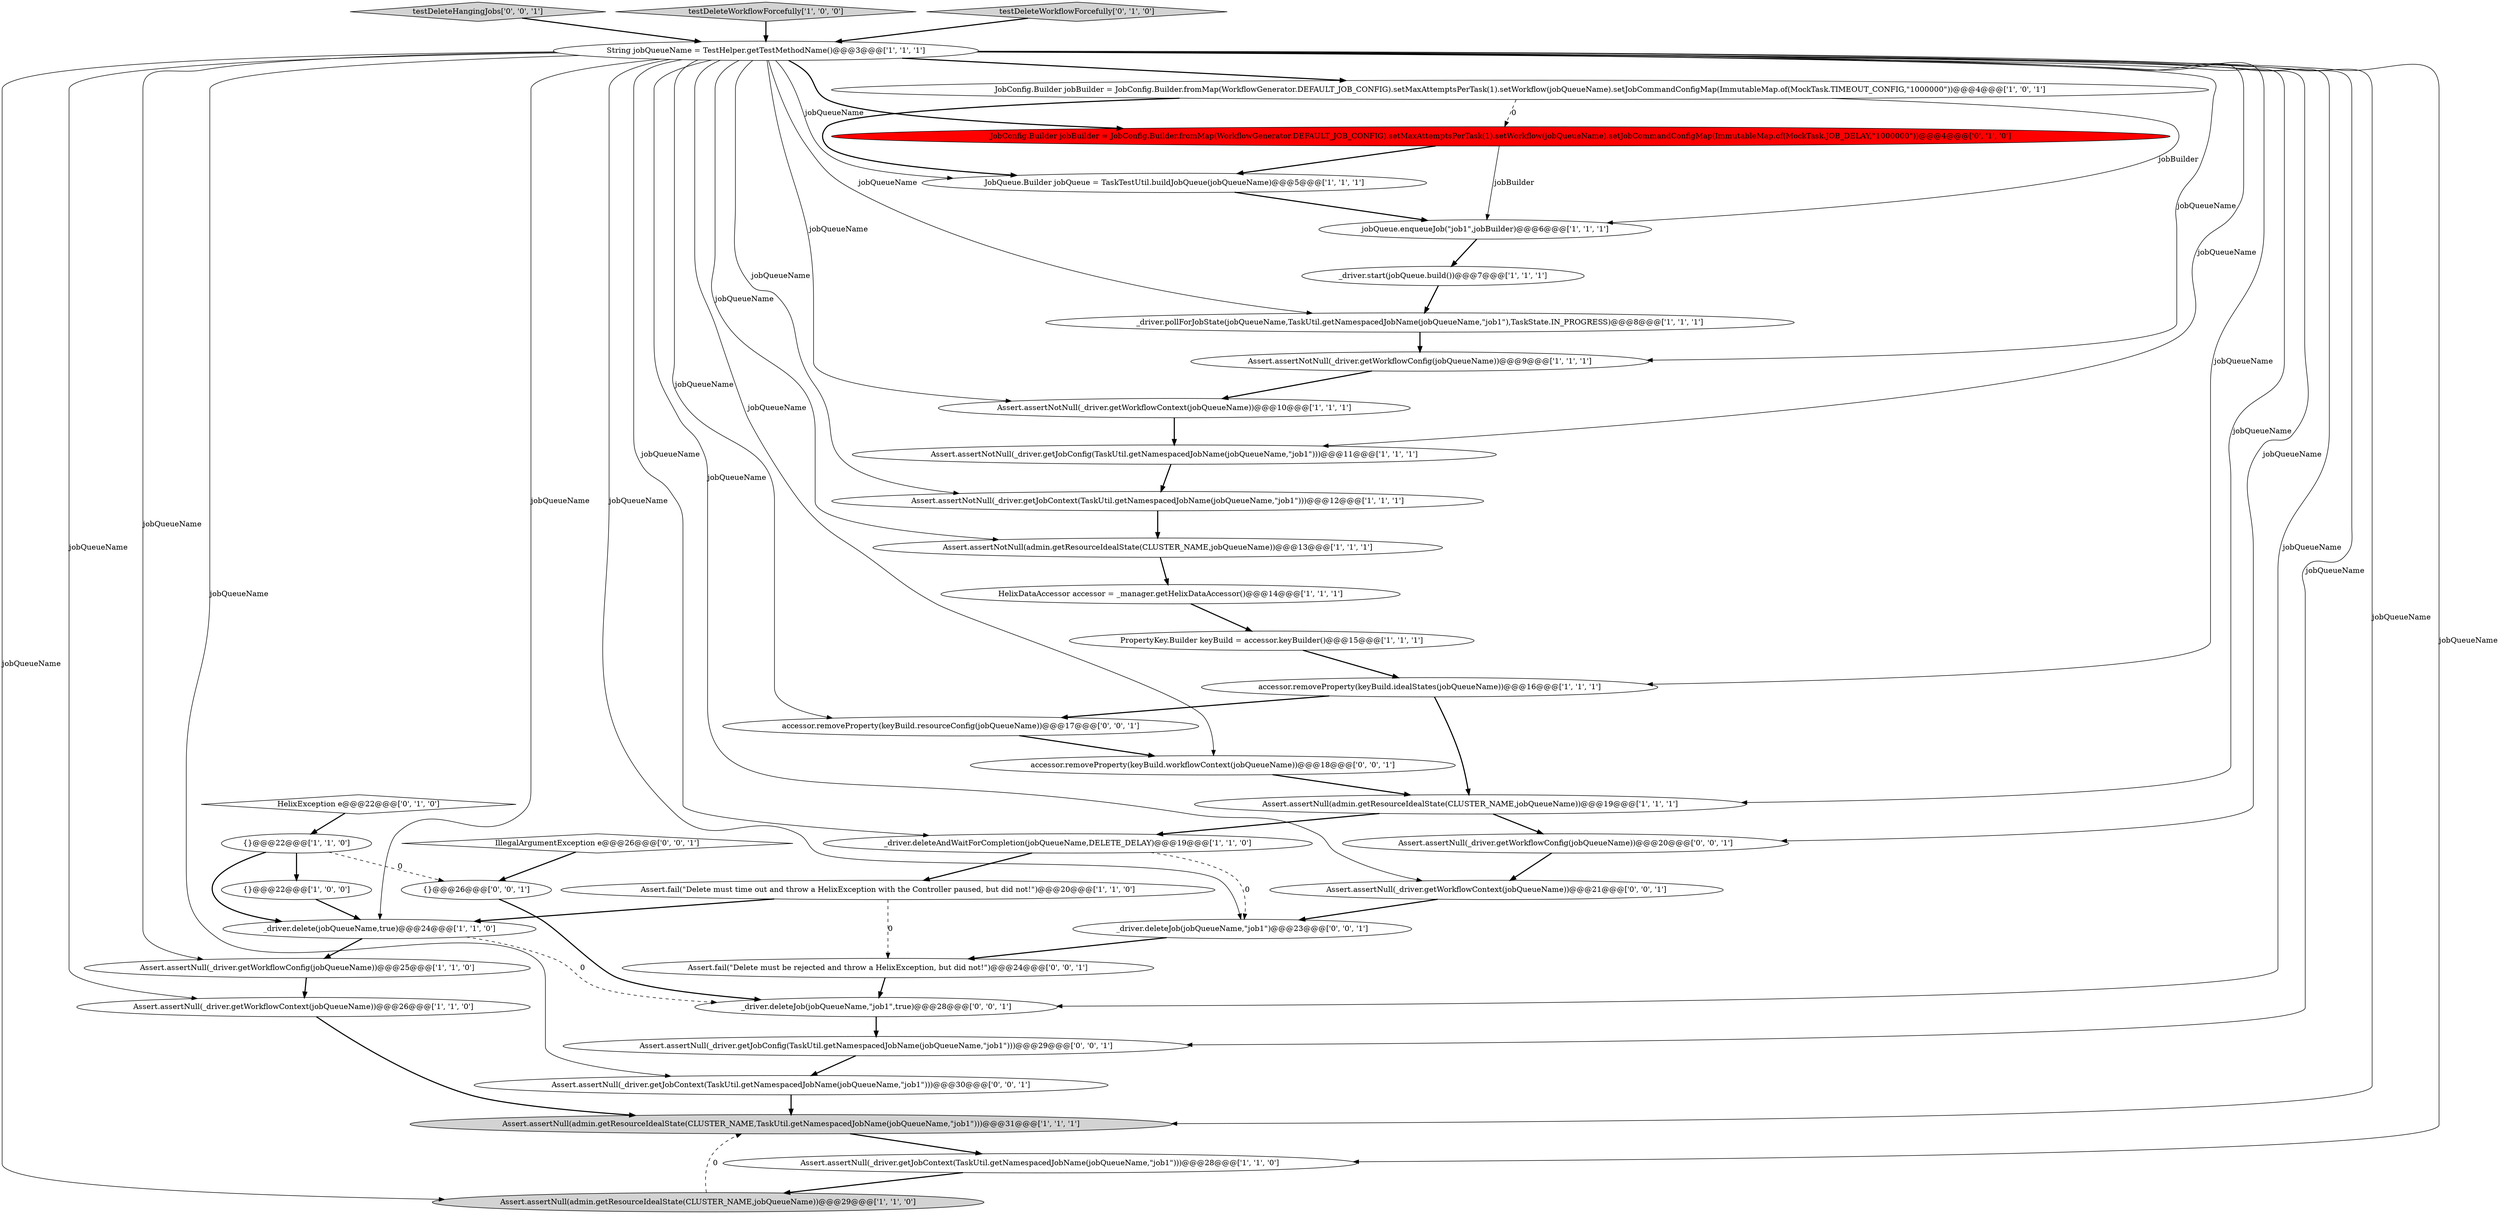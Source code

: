 digraph {
33 [style = filled, label = "_driver.deleteJob(jobQueueName,\"job1\",true)@@@28@@@['0', '0', '1']", fillcolor = white, shape = ellipse image = "AAA0AAABBB3BBB"];
18 [style = filled, label = "PropertyKey.Builder keyBuild = accessor.keyBuilder()@@@15@@@['1', '1', '1']", fillcolor = white, shape = ellipse image = "AAA0AAABBB1BBB"];
36 [style = filled, label = "Assert.assertNull(_driver.getWorkflowConfig(jobQueueName))@@@20@@@['0', '0', '1']", fillcolor = white, shape = ellipse image = "AAA0AAABBB3BBB"];
26 [style = filled, label = "JobConfig.Builder jobBuilder = JobConfig.Builder.fromMap(WorkflowGenerator.DEFAULT_JOB_CONFIG).setMaxAttemptsPerTask(1).setWorkflow(jobQueueName).setJobCommandConfigMap(ImmutableMap.of(MockTask.JOB_DELAY,\"1000000\"))@@@4@@@['0', '1', '0']", fillcolor = red, shape = ellipse image = "AAA1AAABBB2BBB"];
1 [style = filled, label = "Assert.assertNotNull(admin.getResourceIdealState(CLUSTER_NAME,jobQueueName))@@@13@@@['1', '1', '1']", fillcolor = white, shape = ellipse image = "AAA0AAABBB1BBB"];
20 [style = filled, label = "_driver.pollForJobState(jobQueueName,TaskUtil.getNamespacedJobName(jobQueueName,\"job1\"),TaskState.IN_PROGRESS)@@@8@@@['1', '1', '1']", fillcolor = white, shape = ellipse image = "AAA0AAABBB1BBB"];
35 [style = filled, label = "accessor.removeProperty(keyBuild.resourceConfig(jobQueueName))@@@17@@@['0', '0', '1']", fillcolor = white, shape = ellipse image = "AAA0AAABBB3BBB"];
37 [style = filled, label = "Assert.assertNull(_driver.getJobContext(TaskUtil.getNamespacedJobName(jobQueueName,\"job1\")))@@@30@@@['0', '0', '1']", fillcolor = white, shape = ellipse image = "AAA0AAABBB3BBB"];
31 [style = filled, label = "testDeleteHangingJobs['0', '0', '1']", fillcolor = lightgray, shape = diamond image = "AAA0AAABBB3BBB"];
25 [style = filled, label = "Assert.assertNull(admin.getResourceIdealState(CLUSTER_NAME,jobQueueName))@@@19@@@['1', '1', '1']", fillcolor = white, shape = ellipse image = "AAA0AAABBB1BBB"];
3 [style = filled, label = "Assert.assertNull(admin.getResourceIdealState(CLUSTER_NAME,jobQueueName))@@@29@@@['1', '1', '0']", fillcolor = lightgray, shape = ellipse image = "AAA0AAABBB1BBB"];
29 [style = filled, label = "Assert.fail(\"Delete must be rejected and throw a HelixException, but did not!\")@@@24@@@['0', '0', '1']", fillcolor = white, shape = ellipse image = "AAA0AAABBB3BBB"];
30 [style = filled, label = "IllegalArgumentException e@@@26@@@['0', '0', '1']", fillcolor = white, shape = diamond image = "AAA0AAABBB3BBB"];
17 [style = filled, label = "Assert.assertNull(admin.getResourceIdealState(CLUSTER_NAME,TaskUtil.getNamespacedJobName(jobQueueName,\"job1\")))@@@31@@@['1', '1', '1']", fillcolor = lightgray, shape = ellipse image = "AAA0AAABBB1BBB"];
27 [style = filled, label = "HelixException e@@@22@@@['0', '1', '0']", fillcolor = white, shape = diamond image = "AAA0AAABBB2BBB"];
39 [style = filled, label = "accessor.removeProperty(keyBuild.workflowContext(jobQueueName))@@@18@@@['0', '0', '1']", fillcolor = white, shape = ellipse image = "AAA0AAABBB3BBB"];
7 [style = filled, label = "accessor.removeProperty(keyBuild.idealStates(jobQueueName))@@@16@@@['1', '1', '1']", fillcolor = white, shape = ellipse image = "AAA0AAABBB1BBB"];
23 [style = filled, label = "JobQueue.Builder jobQueue = TaskTestUtil.buildJobQueue(jobQueueName)@@@5@@@['1', '1', '1']", fillcolor = white, shape = ellipse image = "AAA0AAABBB1BBB"];
9 [style = filled, label = "Assert.assertNotNull(_driver.getJobConfig(TaskUtil.getNamespacedJobName(jobQueueName,\"job1\")))@@@11@@@['1', '1', '1']", fillcolor = white, shape = ellipse image = "AAA0AAABBB1BBB"];
34 [style = filled, label = "_driver.deleteJob(jobQueueName,\"job1\")@@@23@@@['0', '0', '1']", fillcolor = white, shape = ellipse image = "AAA0AAABBB3BBB"];
11 [style = filled, label = "_driver.deleteAndWaitForCompletion(jobQueueName,DELETE_DELAY)@@@19@@@['1', '1', '0']", fillcolor = white, shape = ellipse image = "AAA0AAABBB1BBB"];
6 [style = filled, label = "testDeleteWorkflowForcefully['1', '0', '0']", fillcolor = lightgray, shape = diamond image = "AAA0AAABBB1BBB"];
19 [style = filled, label = "Assert.fail(\"Delete must time out and throw a HelixException with the Controller paused, but did not!\")@@@20@@@['1', '1', '0']", fillcolor = white, shape = ellipse image = "AAA0AAABBB1BBB"];
4 [style = filled, label = "Assert.assertNotNull(_driver.getJobContext(TaskUtil.getNamespacedJobName(jobQueueName,\"job1\")))@@@12@@@['1', '1', '1']", fillcolor = white, shape = ellipse image = "AAA0AAABBB1BBB"];
10 [style = filled, label = "{}@@@22@@@['1', '0', '0']", fillcolor = white, shape = ellipse image = "AAA0AAABBB1BBB"];
32 [style = filled, label = "Assert.assertNull(_driver.getJobConfig(TaskUtil.getNamespacedJobName(jobQueueName,\"job1\")))@@@29@@@['0', '0', '1']", fillcolor = white, shape = ellipse image = "AAA0AAABBB3BBB"];
12 [style = filled, label = "Assert.assertNull(_driver.getWorkflowContext(jobQueueName))@@@26@@@['1', '1', '0']", fillcolor = white, shape = ellipse image = "AAA0AAABBB1BBB"];
38 [style = filled, label = "{}@@@26@@@['0', '0', '1']", fillcolor = white, shape = ellipse image = "AAA0AAABBB3BBB"];
5 [style = filled, label = "HelixDataAccessor accessor = _manager.getHelixDataAccessor()@@@14@@@['1', '1', '1']", fillcolor = white, shape = ellipse image = "AAA0AAABBB1BBB"];
21 [style = filled, label = "Assert.assertNotNull(_driver.getWorkflowConfig(jobQueueName))@@@9@@@['1', '1', '1']", fillcolor = white, shape = ellipse image = "AAA0AAABBB1BBB"];
24 [style = filled, label = "_driver.delete(jobQueueName,true)@@@24@@@['1', '1', '0']", fillcolor = white, shape = ellipse image = "AAA0AAABBB1BBB"];
28 [style = filled, label = "testDeleteWorkflowForcefully['0', '1', '0']", fillcolor = lightgray, shape = diamond image = "AAA0AAABBB2BBB"];
8 [style = filled, label = "jobQueue.enqueueJob(\"job1\",jobBuilder)@@@6@@@['1', '1', '1']", fillcolor = white, shape = ellipse image = "AAA0AAABBB1BBB"];
40 [style = filled, label = "Assert.assertNull(_driver.getWorkflowContext(jobQueueName))@@@21@@@['0', '0', '1']", fillcolor = white, shape = ellipse image = "AAA0AAABBB3BBB"];
16 [style = filled, label = "JobConfig.Builder jobBuilder = JobConfig.Builder.fromMap(WorkflowGenerator.DEFAULT_JOB_CONFIG).setMaxAttemptsPerTask(1).setWorkflow(jobQueueName).setJobCommandConfigMap(ImmutableMap.of(MockTask.TIMEOUT_CONFIG,\"1000000\"))@@@4@@@['1', '0', '1']", fillcolor = white, shape = ellipse image = "AAA0AAABBB1BBB"];
14 [style = filled, label = "{}@@@22@@@['1', '1', '0']", fillcolor = white, shape = ellipse image = "AAA0AAABBB1BBB"];
13 [style = filled, label = "_driver.start(jobQueue.build())@@@7@@@['1', '1', '1']", fillcolor = white, shape = ellipse image = "AAA0AAABBB1BBB"];
15 [style = filled, label = "Assert.assertNotNull(_driver.getWorkflowContext(jobQueueName))@@@10@@@['1', '1', '1']", fillcolor = white, shape = ellipse image = "AAA0AAABBB1BBB"];
2 [style = filled, label = "Assert.assertNull(_driver.getWorkflowConfig(jobQueueName))@@@25@@@['1', '1', '0']", fillcolor = white, shape = ellipse image = "AAA0AAABBB1BBB"];
22 [style = filled, label = "String jobQueueName = TestHelper.getTestMethodName()@@@3@@@['1', '1', '1']", fillcolor = white, shape = ellipse image = "AAA0AAABBB1BBB"];
0 [style = filled, label = "Assert.assertNull(_driver.getJobContext(TaskUtil.getNamespacedJobName(jobQueueName,\"job1\")))@@@28@@@['1', '1', '0']", fillcolor = white, shape = ellipse image = "AAA0AAABBB1BBB"];
1->5 [style = bold, label=""];
0->3 [style = bold, label=""];
22->26 [style = bold, label=""];
14->24 [style = bold, label=""];
34->29 [style = bold, label=""];
30->38 [style = bold, label=""];
22->0 [style = solid, label="jobQueueName"];
22->37 [style = solid, label="jobQueueName"];
36->40 [style = bold, label=""];
22->36 [style = solid, label="jobQueueName"];
3->17 [style = dashed, label="0"];
32->37 [style = bold, label=""];
31->22 [style = bold, label=""];
11->34 [style = dashed, label="0"];
24->2 [style = bold, label=""];
27->14 [style = bold, label=""];
6->22 [style = bold, label=""];
22->16 [style = bold, label=""];
22->4 [style = solid, label="jobQueueName"];
22->11 [style = solid, label="jobQueueName"];
10->24 [style = bold, label=""];
25->36 [style = bold, label=""];
21->15 [style = bold, label=""];
9->4 [style = bold, label=""];
22->12 [style = solid, label="jobQueueName"];
37->17 [style = bold, label=""];
12->17 [style = bold, label=""];
35->39 [style = bold, label=""];
22->39 [style = solid, label="jobQueueName"];
7->35 [style = bold, label=""];
19->29 [style = dashed, label="0"];
24->33 [style = dashed, label="0"];
14->10 [style = bold, label=""];
22->34 [style = solid, label="jobQueueName"];
22->20 [style = solid, label="jobQueueName"];
22->35 [style = solid, label="jobQueueName"];
5->18 [style = bold, label=""];
40->34 [style = bold, label=""];
16->23 [style = bold, label=""];
22->33 [style = solid, label="jobQueueName"];
23->8 [style = bold, label=""];
11->19 [style = bold, label=""];
22->23 [style = solid, label="jobQueueName"];
22->21 [style = solid, label="jobQueueName"];
22->9 [style = solid, label="jobQueueName"];
2->12 [style = bold, label=""];
19->24 [style = bold, label=""];
20->21 [style = bold, label=""];
22->3 [style = solid, label="jobQueueName"];
16->26 [style = dashed, label="0"];
29->33 [style = bold, label=""];
22->7 [style = solid, label="jobQueueName"];
17->0 [style = bold, label=""];
22->25 [style = solid, label="jobQueueName"];
22->2 [style = solid, label="jobQueueName"];
22->17 [style = solid, label="jobQueueName"];
22->40 [style = solid, label="jobQueueName"];
15->9 [style = bold, label=""];
25->11 [style = bold, label=""];
22->24 [style = solid, label="jobQueueName"];
26->23 [style = bold, label=""];
22->15 [style = solid, label="jobQueueName"];
14->38 [style = dashed, label="0"];
22->32 [style = solid, label="jobQueueName"];
33->32 [style = bold, label=""];
4->1 [style = bold, label=""];
7->25 [style = bold, label=""];
39->25 [style = bold, label=""];
18->7 [style = bold, label=""];
38->33 [style = bold, label=""];
16->8 [style = solid, label="jobBuilder"];
26->8 [style = solid, label="jobBuilder"];
22->1 [style = solid, label="jobQueueName"];
28->22 [style = bold, label=""];
8->13 [style = bold, label=""];
13->20 [style = bold, label=""];
}
